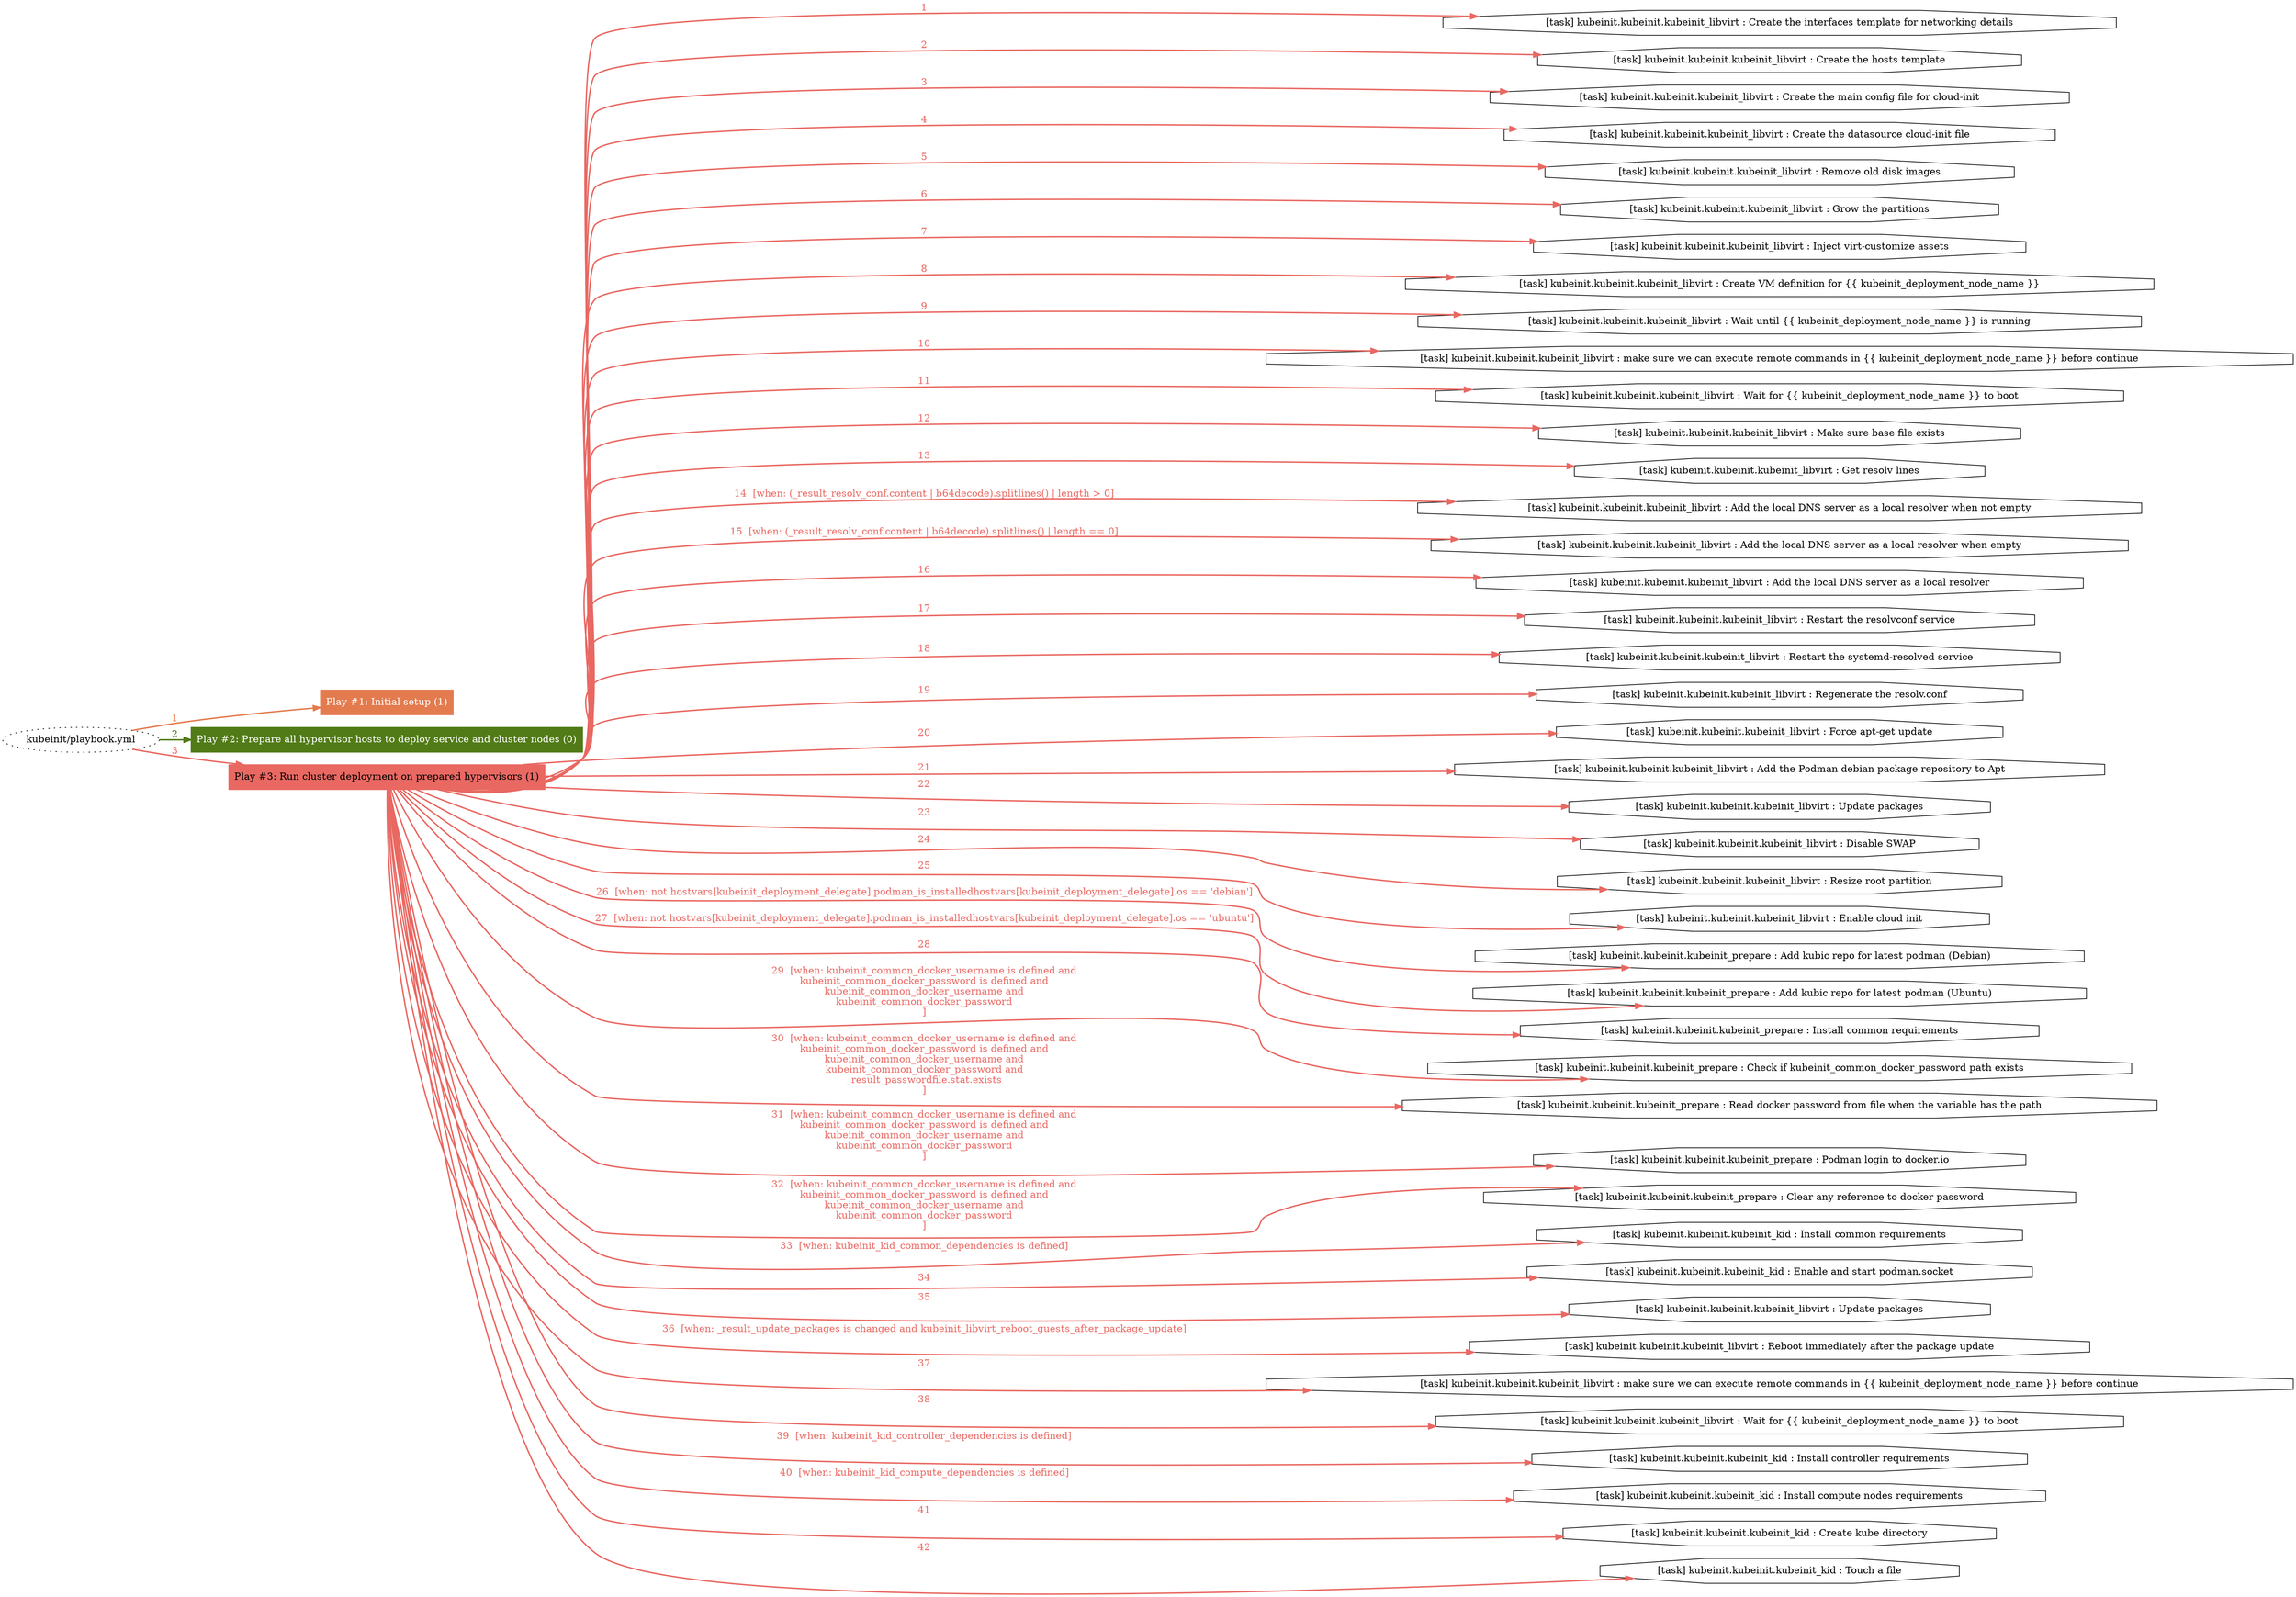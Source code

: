 digraph "kubeinit/playbook.yml "{
	graph [concentrate=true ordering=in rankdir=LR ratio=fill]
	edge [esep=5 sep=10]
	"kubeinit/playbook.yml" [id=root_node style=dotted]
	subgraph "Play #1: Initial setup (1) "{
		"Play #1: Initial setup (1)" [color="#e37b4e" fontcolor="#ffffff" id="play_f569729b-7d48-4867-88ab-4612047213ba" shape=box style=filled tooltip=localhost]
		"kubeinit/playbook.yml" -> "Play #1: Initial setup (1)" [label=1 color="#e37b4e" fontcolor="#e37b4e" id="edge_fdd70405-9143-4866-9c6a-ad76c411036d" style=bold]
	}
	subgraph "Play #2: Prepare all hypervisor hosts to deploy service and cluster nodes (0) "{
		"Play #2: Prepare all hypervisor hosts to deploy service and cluster nodes (0)" [color="#517b17" fontcolor="#ffffff" id="play_359c4803-f8be-44ce-8d0e-d79b53c57db0" shape=box style=filled tooltip=""]
		"kubeinit/playbook.yml" -> "Play #2: Prepare all hypervisor hosts to deploy service and cluster nodes (0)" [label=2 color="#517b17" fontcolor="#517b17" id="edge_0d418b6b-8d4b-4c92-8140-f3d17c1cce86" style=bold]
	}
	subgraph "Play #3: Run cluster deployment on prepared hypervisors (1) "{
		"Play #3: Run cluster deployment on prepared hypervisors (1)" [color="#e96862" fontcolor="#000000" id="play_ba5eb4e0-c057-4574-8d57-15d7940880fd" shape=box style=filled tooltip=localhost]
		"kubeinit/playbook.yml" -> "Play #3: Run cluster deployment on prepared hypervisors (1)" [label=3 color="#e96862" fontcolor="#e96862" id="edge_cc5daaab-04d4-4758-b080-7765a5cfbc76" style=bold]
		"task_3a4e2bed-5413-40d7-8b4c-a6c1239d8e03" [label="[task] kubeinit.kubeinit.kubeinit_libvirt : Create the interfaces template for networking details" id="task_3a4e2bed-5413-40d7-8b4c-a6c1239d8e03" shape=octagon tooltip="[task] kubeinit.kubeinit.kubeinit_libvirt : Create the interfaces template for networking details"]
		"Play #3: Run cluster deployment on prepared hypervisors (1)" -> "task_3a4e2bed-5413-40d7-8b4c-a6c1239d8e03" [label=1 color="#e96862" fontcolor="#e96862" id="edge_b1023b84-7f10-4001-b2fc-90e108f45791" style=bold]
		"task_e011bf7d-1f2b-497f-9ad8-21bb6cb969c7" [label="[task] kubeinit.kubeinit.kubeinit_libvirt : Create the hosts template" id="task_e011bf7d-1f2b-497f-9ad8-21bb6cb969c7" shape=octagon tooltip="[task] kubeinit.kubeinit.kubeinit_libvirt : Create the hosts template"]
		"Play #3: Run cluster deployment on prepared hypervisors (1)" -> "task_e011bf7d-1f2b-497f-9ad8-21bb6cb969c7" [label=2 color="#e96862" fontcolor="#e96862" id="edge_09db4ccc-cd60-48b3-9fcb-6c01e53f850d" style=bold]
		"task_301827ad-f02a-461a-8fd0-07f6c72924a3" [label="[task] kubeinit.kubeinit.kubeinit_libvirt : Create the main config file for cloud-init" id="task_301827ad-f02a-461a-8fd0-07f6c72924a3" shape=octagon tooltip="[task] kubeinit.kubeinit.kubeinit_libvirt : Create the main config file for cloud-init"]
		"Play #3: Run cluster deployment on prepared hypervisors (1)" -> "task_301827ad-f02a-461a-8fd0-07f6c72924a3" [label=3 color="#e96862" fontcolor="#e96862" id="edge_de6b977f-9086-4581-8f03-25030014ac04" style=bold]
		"task_f9d1fae5-7a97-4db4-8a2c-f87a814a8ea3" [label="[task] kubeinit.kubeinit.kubeinit_libvirt : Create the datasource cloud-init file" id="task_f9d1fae5-7a97-4db4-8a2c-f87a814a8ea3" shape=octagon tooltip="[task] kubeinit.kubeinit.kubeinit_libvirt : Create the datasource cloud-init file"]
		"Play #3: Run cluster deployment on prepared hypervisors (1)" -> "task_f9d1fae5-7a97-4db4-8a2c-f87a814a8ea3" [label=4 color="#e96862" fontcolor="#e96862" id="edge_e54ac87a-4e84-442e-a99c-912b444d89e1" style=bold]
		"task_ffed6e5f-d97e-4b3a-ae19-91430c192c7d" [label="[task] kubeinit.kubeinit.kubeinit_libvirt : Remove old disk images" id="task_ffed6e5f-d97e-4b3a-ae19-91430c192c7d" shape=octagon tooltip="[task] kubeinit.kubeinit.kubeinit_libvirt : Remove old disk images"]
		"Play #3: Run cluster deployment on prepared hypervisors (1)" -> "task_ffed6e5f-d97e-4b3a-ae19-91430c192c7d" [label=5 color="#e96862" fontcolor="#e96862" id="edge_433989a1-9426-476e-bb40-00d6bb7ceae1" style=bold]
		"task_74be2bc2-5561-44e7-ad32-63d1542073b1" [label="[task] kubeinit.kubeinit.kubeinit_libvirt : Grow the partitions" id="task_74be2bc2-5561-44e7-ad32-63d1542073b1" shape=octagon tooltip="[task] kubeinit.kubeinit.kubeinit_libvirt : Grow the partitions"]
		"Play #3: Run cluster deployment on prepared hypervisors (1)" -> "task_74be2bc2-5561-44e7-ad32-63d1542073b1" [label=6 color="#e96862" fontcolor="#e96862" id="edge_791225fb-69e1-4ef4-9de0-2dcd08ccf4d2" style=bold]
		"task_1eaff800-c421-44d9-a048-7c15394bbef0" [label="[task] kubeinit.kubeinit.kubeinit_libvirt : Inject virt-customize assets" id="task_1eaff800-c421-44d9-a048-7c15394bbef0" shape=octagon tooltip="[task] kubeinit.kubeinit.kubeinit_libvirt : Inject virt-customize assets"]
		"Play #3: Run cluster deployment on prepared hypervisors (1)" -> "task_1eaff800-c421-44d9-a048-7c15394bbef0" [label=7 color="#e96862" fontcolor="#e96862" id="edge_f1c70869-b53d-42a9-8a04-5f79908c4740" style=bold]
		"task_947a8fca-940c-4af3-8951-907f4acf3fc1" [label="[task] kubeinit.kubeinit.kubeinit_libvirt : Create VM definition for {{ kubeinit_deployment_node_name }}" id="task_947a8fca-940c-4af3-8951-907f4acf3fc1" shape=octagon tooltip="[task] kubeinit.kubeinit.kubeinit_libvirt : Create VM definition for {{ kubeinit_deployment_node_name }}"]
		"Play #3: Run cluster deployment on prepared hypervisors (1)" -> "task_947a8fca-940c-4af3-8951-907f4acf3fc1" [label=8 color="#e96862" fontcolor="#e96862" id="edge_c39be630-0785-48b6-8ea0-7b58b9178667" style=bold]
		"task_19c2a2fe-83cc-45ca-b415-8d7a3c64a3be" [label="[task] kubeinit.kubeinit.kubeinit_libvirt : Wait until {{ kubeinit_deployment_node_name }} is running" id="task_19c2a2fe-83cc-45ca-b415-8d7a3c64a3be" shape=octagon tooltip="[task] kubeinit.kubeinit.kubeinit_libvirt : Wait until {{ kubeinit_deployment_node_name }} is running"]
		"Play #3: Run cluster deployment on prepared hypervisors (1)" -> "task_19c2a2fe-83cc-45ca-b415-8d7a3c64a3be" [label=9 color="#e96862" fontcolor="#e96862" id="edge_1c5364c7-7397-409b-990e-cad556a6130b" style=bold]
		"task_c9298304-0c51-4f0f-90e9-521edd4abfff" [label="[task] kubeinit.kubeinit.kubeinit_libvirt : make sure we can execute remote commands in {{ kubeinit_deployment_node_name }} before continue" id="task_c9298304-0c51-4f0f-90e9-521edd4abfff" shape=octagon tooltip="[task] kubeinit.kubeinit.kubeinit_libvirt : make sure we can execute remote commands in {{ kubeinit_deployment_node_name }} before continue"]
		"Play #3: Run cluster deployment on prepared hypervisors (1)" -> "task_c9298304-0c51-4f0f-90e9-521edd4abfff" [label=10 color="#e96862" fontcolor="#e96862" id="edge_bcb24132-c700-45fa-b670-1b522b5af148" style=bold]
		"task_e709708f-de13-45ff-886e-b28013183ace" [label="[task] kubeinit.kubeinit.kubeinit_libvirt : Wait for {{ kubeinit_deployment_node_name }} to boot" id="task_e709708f-de13-45ff-886e-b28013183ace" shape=octagon tooltip="[task] kubeinit.kubeinit.kubeinit_libvirt : Wait for {{ kubeinit_deployment_node_name }} to boot"]
		"Play #3: Run cluster deployment on prepared hypervisors (1)" -> "task_e709708f-de13-45ff-886e-b28013183ace" [label=11 color="#e96862" fontcolor="#e96862" id="edge_db0e1857-00ea-4003-8d37-4c195d5d9912" style=bold]
		"task_a7b2f632-3d78-4ed6-9cfc-73c34c32902e" [label="[task] kubeinit.kubeinit.kubeinit_libvirt : Make sure base file exists" id="task_a7b2f632-3d78-4ed6-9cfc-73c34c32902e" shape=octagon tooltip="[task] kubeinit.kubeinit.kubeinit_libvirt : Make sure base file exists"]
		"Play #3: Run cluster deployment on prepared hypervisors (1)" -> "task_a7b2f632-3d78-4ed6-9cfc-73c34c32902e" [label=12 color="#e96862" fontcolor="#e96862" id="edge_d40828a1-ba33-44b6-a6e2-ffea744fec46" style=bold]
		"task_efb2900f-b11c-4da8-aeb9-5022976d4b67" [label="[task] kubeinit.kubeinit.kubeinit_libvirt : Get resolv lines" id="task_efb2900f-b11c-4da8-aeb9-5022976d4b67" shape=octagon tooltip="[task] kubeinit.kubeinit.kubeinit_libvirt : Get resolv lines"]
		"Play #3: Run cluster deployment on prepared hypervisors (1)" -> "task_efb2900f-b11c-4da8-aeb9-5022976d4b67" [label=13 color="#e96862" fontcolor="#e96862" id="edge_4c63d490-0a6f-4fbb-a63e-05d01d918d01" style=bold]
		"task_7fd0404a-7a1e-4f5a-81bf-af76c2d2c98b" [label="[task] kubeinit.kubeinit.kubeinit_libvirt : Add the local DNS server as a local resolver when not empty" id="task_7fd0404a-7a1e-4f5a-81bf-af76c2d2c98b" shape=octagon tooltip="[task] kubeinit.kubeinit.kubeinit_libvirt : Add the local DNS server as a local resolver when not empty"]
		"Play #3: Run cluster deployment on prepared hypervisors (1)" -> "task_7fd0404a-7a1e-4f5a-81bf-af76c2d2c98b" [label="14  [when: (_result_resolv_conf.content | b64decode).splitlines() | length > 0]" color="#e96862" fontcolor="#e96862" id="edge_ec1d1c73-bcf9-4332-a1e8-50a2cc6cbb99" style=bold]
		"task_0094f42f-c788-4e6c-929b-a131872fae49" [label="[task] kubeinit.kubeinit.kubeinit_libvirt : Add the local DNS server as a local resolver when empty" id="task_0094f42f-c788-4e6c-929b-a131872fae49" shape=octagon tooltip="[task] kubeinit.kubeinit.kubeinit_libvirt : Add the local DNS server as a local resolver when empty"]
		"Play #3: Run cluster deployment on prepared hypervisors (1)" -> "task_0094f42f-c788-4e6c-929b-a131872fae49" [label="15  [when: (_result_resolv_conf.content | b64decode).splitlines() | length == 0]" color="#e96862" fontcolor="#e96862" id="edge_4af750a9-20d7-42b3-b88a-0c6311907569" style=bold]
		"task_fc16add2-bc7c-42ed-9424-ba5ccde069da" [label="[task] kubeinit.kubeinit.kubeinit_libvirt : Add the local DNS server as a local resolver" id="task_fc16add2-bc7c-42ed-9424-ba5ccde069da" shape=octagon tooltip="[task] kubeinit.kubeinit.kubeinit_libvirt : Add the local DNS server as a local resolver"]
		"Play #3: Run cluster deployment on prepared hypervisors (1)" -> "task_fc16add2-bc7c-42ed-9424-ba5ccde069da" [label=16 color="#e96862" fontcolor="#e96862" id="edge_941c7380-d5d1-4861-925d-8eea84effc35" style=bold]
		"task_ec6a1375-2969-4fcc-bc3c-a9fdd837db11" [label="[task] kubeinit.kubeinit.kubeinit_libvirt : Restart the resolvconf service" id="task_ec6a1375-2969-4fcc-bc3c-a9fdd837db11" shape=octagon tooltip="[task] kubeinit.kubeinit.kubeinit_libvirt : Restart the resolvconf service"]
		"Play #3: Run cluster deployment on prepared hypervisors (1)" -> "task_ec6a1375-2969-4fcc-bc3c-a9fdd837db11" [label=17 color="#e96862" fontcolor="#e96862" id="edge_b2127d64-98d9-4068-ba13-26eeb8112be9" style=bold]
		"task_fa5d38df-0875-4508-ba2e-5bfaf3eb4265" [label="[task] kubeinit.kubeinit.kubeinit_libvirt : Restart the systemd-resolved service" id="task_fa5d38df-0875-4508-ba2e-5bfaf3eb4265" shape=octagon tooltip="[task] kubeinit.kubeinit.kubeinit_libvirt : Restart the systemd-resolved service"]
		"Play #3: Run cluster deployment on prepared hypervisors (1)" -> "task_fa5d38df-0875-4508-ba2e-5bfaf3eb4265" [label=18 color="#e96862" fontcolor="#e96862" id="edge_4a92add7-d009-4174-96d4-66039d0e8c4f" style=bold]
		"task_e1d92c4f-9e06-4c91-9fe1-b074ce73f519" [label="[task] kubeinit.kubeinit.kubeinit_libvirt : Regenerate the resolv.conf" id="task_e1d92c4f-9e06-4c91-9fe1-b074ce73f519" shape=octagon tooltip="[task] kubeinit.kubeinit.kubeinit_libvirt : Regenerate the resolv.conf"]
		"Play #3: Run cluster deployment on prepared hypervisors (1)" -> "task_e1d92c4f-9e06-4c91-9fe1-b074ce73f519" [label=19 color="#e96862" fontcolor="#e96862" id="edge_89ba383b-46ee-4576-8c29-797a718932a6" style=bold]
		"task_2f7aeafa-9659-491a-a292-e1914ae2766e" [label="[task] kubeinit.kubeinit.kubeinit_libvirt : Force apt-get update" id="task_2f7aeafa-9659-491a-a292-e1914ae2766e" shape=octagon tooltip="[task] kubeinit.kubeinit.kubeinit_libvirt : Force apt-get update"]
		"Play #3: Run cluster deployment on prepared hypervisors (1)" -> "task_2f7aeafa-9659-491a-a292-e1914ae2766e" [label=20 color="#e96862" fontcolor="#e96862" id="edge_2a8b8521-66cd-4db1-9ca8-b471e593f252" style=bold]
		"task_4f306f55-e169-4f24-aa34-f3289f9e45bf" [label="[task] kubeinit.kubeinit.kubeinit_libvirt : Add the Podman debian package repository to Apt" id="task_4f306f55-e169-4f24-aa34-f3289f9e45bf" shape=octagon tooltip="[task] kubeinit.kubeinit.kubeinit_libvirt : Add the Podman debian package repository to Apt"]
		"Play #3: Run cluster deployment on prepared hypervisors (1)" -> "task_4f306f55-e169-4f24-aa34-f3289f9e45bf" [label=21 color="#e96862" fontcolor="#e96862" id="edge_99c51e99-ec87-4eaf-b5b5-437b25ef129b" style=bold]
		"task_44d3ddcb-fdad-4a39-b5c6-ec63ac907022" [label="[task] kubeinit.kubeinit.kubeinit_libvirt : Update packages" id="task_44d3ddcb-fdad-4a39-b5c6-ec63ac907022" shape=octagon tooltip="[task] kubeinit.kubeinit.kubeinit_libvirt : Update packages"]
		"Play #3: Run cluster deployment on prepared hypervisors (1)" -> "task_44d3ddcb-fdad-4a39-b5c6-ec63ac907022" [label=22 color="#e96862" fontcolor="#e96862" id="edge_8c680e9c-22b2-45b5-be20-b5ec3f4911d4" style=bold]
		"task_58809628-20d4-4733-8908-033936e4e7b1" [label="[task] kubeinit.kubeinit.kubeinit_libvirt : Disable SWAP" id="task_58809628-20d4-4733-8908-033936e4e7b1" shape=octagon tooltip="[task] kubeinit.kubeinit.kubeinit_libvirt : Disable SWAP"]
		"Play #3: Run cluster deployment on prepared hypervisors (1)" -> "task_58809628-20d4-4733-8908-033936e4e7b1" [label=23 color="#e96862" fontcolor="#e96862" id="edge_66445004-8475-42f4-aed8-2cf76e8857e0" style=bold]
		"task_683d4156-9abe-4ed6-b6f8-6c31a2781423" [label="[task] kubeinit.kubeinit.kubeinit_libvirt : Resize root partition" id="task_683d4156-9abe-4ed6-b6f8-6c31a2781423" shape=octagon tooltip="[task] kubeinit.kubeinit.kubeinit_libvirt : Resize root partition"]
		"Play #3: Run cluster deployment on prepared hypervisors (1)" -> "task_683d4156-9abe-4ed6-b6f8-6c31a2781423" [label=24 color="#e96862" fontcolor="#e96862" id="edge_ecf51008-417f-4e21-a1d1-c50238c9ca56" style=bold]
		"task_b3b130e5-17ab-4b42-8606-e995d8f713b9" [label="[task] kubeinit.kubeinit.kubeinit_libvirt : Enable cloud init" id="task_b3b130e5-17ab-4b42-8606-e995d8f713b9" shape=octagon tooltip="[task] kubeinit.kubeinit.kubeinit_libvirt : Enable cloud init"]
		"Play #3: Run cluster deployment on prepared hypervisors (1)" -> "task_b3b130e5-17ab-4b42-8606-e995d8f713b9" [label=25 color="#e96862" fontcolor="#e96862" id="edge_c18ef342-227a-4f04-99ce-129fd4676a7d" style=bold]
		"task_ddde3f99-e13d-4f36-8327-88c4a95f9305" [label="[task] kubeinit.kubeinit.kubeinit_prepare : Add kubic repo for latest podman (Debian)" id="task_ddde3f99-e13d-4f36-8327-88c4a95f9305" shape=octagon tooltip="[task] kubeinit.kubeinit.kubeinit_prepare : Add kubic repo for latest podman (Debian)"]
		"Play #3: Run cluster deployment on prepared hypervisors (1)" -> "task_ddde3f99-e13d-4f36-8327-88c4a95f9305" [label="26  [when: not hostvars[kubeinit_deployment_delegate].podman_is_installedhostvars[kubeinit_deployment_delegate].os == 'debian']" color="#e96862" fontcolor="#e96862" id="edge_2d38a5f5-faae-4457-8cef-7f9e9a5b85cb" style=bold]
		"task_fc323344-b1e6-4b0a-a51a-94f825081171" [label="[task] kubeinit.kubeinit.kubeinit_prepare : Add kubic repo for latest podman (Ubuntu)" id="task_fc323344-b1e6-4b0a-a51a-94f825081171" shape=octagon tooltip="[task] kubeinit.kubeinit.kubeinit_prepare : Add kubic repo for latest podman (Ubuntu)"]
		"Play #3: Run cluster deployment on prepared hypervisors (1)" -> "task_fc323344-b1e6-4b0a-a51a-94f825081171" [label="27  [when: not hostvars[kubeinit_deployment_delegate].podman_is_installedhostvars[kubeinit_deployment_delegate].os == 'ubuntu']" color="#e96862" fontcolor="#e96862" id="edge_cb588b0f-7b64-4b4f-8f80-dca812b57ba3" style=bold]
		"task_76ff691c-17db-4aca-a8d5-320c159e293e" [label="[task] kubeinit.kubeinit.kubeinit_prepare : Install common requirements" id="task_76ff691c-17db-4aca-a8d5-320c159e293e" shape=octagon tooltip="[task] kubeinit.kubeinit.kubeinit_prepare : Install common requirements"]
		"Play #3: Run cluster deployment on prepared hypervisors (1)" -> "task_76ff691c-17db-4aca-a8d5-320c159e293e" [label=28 color="#e96862" fontcolor="#e96862" id="edge_182a73fa-2673-4753-853f-d4810c0512c6" style=bold]
		"task_517fa2a3-9af1-4ecf-a9c2-7485391b6125" [label="[task] kubeinit.kubeinit.kubeinit_prepare : Check if kubeinit_common_docker_password path exists" id="task_517fa2a3-9af1-4ecf-a9c2-7485391b6125" shape=octagon tooltip="[task] kubeinit.kubeinit.kubeinit_prepare : Check if kubeinit_common_docker_password path exists"]
		"Play #3: Run cluster deployment on prepared hypervisors (1)" -> "task_517fa2a3-9af1-4ecf-a9c2-7485391b6125" [label="29  [when: kubeinit_common_docker_username is defined and
kubeinit_common_docker_password is defined and
kubeinit_common_docker_username and
kubeinit_common_docker_password
]" color="#e96862" fontcolor="#e96862" id="edge_2ff1f976-e7c7-4d79-81e3-b3c02cf86a3b" style=bold]
		"task_64c40285-2dd4-4e48-969d-e5b13da28af5" [label="[task] kubeinit.kubeinit.kubeinit_prepare : Read docker password from file when the variable has the path" id="task_64c40285-2dd4-4e48-969d-e5b13da28af5" shape=octagon tooltip="[task] kubeinit.kubeinit.kubeinit_prepare : Read docker password from file when the variable has the path"]
		"Play #3: Run cluster deployment on prepared hypervisors (1)" -> "task_64c40285-2dd4-4e48-969d-e5b13da28af5" [label="30  [when: kubeinit_common_docker_username is defined and
kubeinit_common_docker_password is defined and
kubeinit_common_docker_username and
kubeinit_common_docker_password and
_result_passwordfile.stat.exists
]" color="#e96862" fontcolor="#e96862" id="edge_26eb0d42-2e86-4462-9223-b01b6e58016d" style=bold]
		"task_6e48776e-5bbf-4eeb-a45c-ec0854d96ccc" [label="[task] kubeinit.kubeinit.kubeinit_prepare : Podman login to docker.io" id="task_6e48776e-5bbf-4eeb-a45c-ec0854d96ccc" shape=octagon tooltip="[task] kubeinit.kubeinit.kubeinit_prepare : Podman login to docker.io"]
		"Play #3: Run cluster deployment on prepared hypervisors (1)" -> "task_6e48776e-5bbf-4eeb-a45c-ec0854d96ccc" [label="31  [when: kubeinit_common_docker_username is defined and
kubeinit_common_docker_password is defined and
kubeinit_common_docker_username and
kubeinit_common_docker_password
]" color="#e96862" fontcolor="#e96862" id="edge_3e1f86a0-0ac7-4ec5-b64e-34973d93b082" style=bold]
		"task_7dd6f12a-de81-499b-bf23-95495c3e3b25" [label="[task] kubeinit.kubeinit.kubeinit_prepare : Clear any reference to docker password" id="task_7dd6f12a-de81-499b-bf23-95495c3e3b25" shape=octagon tooltip="[task] kubeinit.kubeinit.kubeinit_prepare : Clear any reference to docker password"]
		"Play #3: Run cluster deployment on prepared hypervisors (1)" -> "task_7dd6f12a-de81-499b-bf23-95495c3e3b25" [label="32  [when: kubeinit_common_docker_username is defined and
kubeinit_common_docker_password is defined and
kubeinit_common_docker_username and
kubeinit_common_docker_password
]" color="#e96862" fontcolor="#e96862" id="edge_78581e21-b4cc-4bff-8a67-6947e3df5b37" style=bold]
		"task_e9635f55-9c3f-48ce-8931-11f6dd7413be" [label="[task] kubeinit.kubeinit.kubeinit_kid : Install common requirements" id="task_e9635f55-9c3f-48ce-8931-11f6dd7413be" shape=octagon tooltip="[task] kubeinit.kubeinit.kubeinit_kid : Install common requirements"]
		"Play #3: Run cluster deployment on prepared hypervisors (1)" -> "task_e9635f55-9c3f-48ce-8931-11f6dd7413be" [label="33  [when: kubeinit_kid_common_dependencies is defined]" color="#e96862" fontcolor="#e96862" id="edge_261c3289-62f5-475d-bd0b-93a289e85441" style=bold]
		"task_ff57e516-1d50-4cf3-9282-181038df27af" [label="[task] kubeinit.kubeinit.kubeinit_kid : Enable and start podman.socket" id="task_ff57e516-1d50-4cf3-9282-181038df27af" shape=octagon tooltip="[task] kubeinit.kubeinit.kubeinit_kid : Enable and start podman.socket"]
		"Play #3: Run cluster deployment on prepared hypervisors (1)" -> "task_ff57e516-1d50-4cf3-9282-181038df27af" [label=34 color="#e96862" fontcolor="#e96862" id="edge_b9c3be19-a6dd-4a8c-9a98-81961802838a" style=bold]
		"task_9af2e2f2-a2f5-4007-bfef-2fe5a854e569" [label="[task] kubeinit.kubeinit.kubeinit_libvirt : Update packages" id="task_9af2e2f2-a2f5-4007-bfef-2fe5a854e569" shape=octagon tooltip="[task] kubeinit.kubeinit.kubeinit_libvirt : Update packages"]
		"Play #3: Run cluster deployment on prepared hypervisors (1)" -> "task_9af2e2f2-a2f5-4007-bfef-2fe5a854e569" [label=35 color="#e96862" fontcolor="#e96862" id="edge_2fea75dd-0e87-484f-9318-b7d4311badca" style=bold]
		"task_e5d9c9cb-58db-42e7-b5af-877b06f32b27" [label="[task] kubeinit.kubeinit.kubeinit_libvirt : Reboot immediately after the package update" id="task_e5d9c9cb-58db-42e7-b5af-877b06f32b27" shape=octagon tooltip="[task] kubeinit.kubeinit.kubeinit_libvirt : Reboot immediately after the package update"]
		"Play #3: Run cluster deployment on prepared hypervisors (1)" -> "task_e5d9c9cb-58db-42e7-b5af-877b06f32b27" [label="36  [when: _result_update_packages is changed and kubeinit_libvirt_reboot_guests_after_package_update]" color="#e96862" fontcolor="#e96862" id="edge_0eecf828-b259-4da8-bcc9-a0137a849700" style=bold]
		"task_255c9f7c-ff2b-47e6-8b95-eefa2d01292e" [label="[task] kubeinit.kubeinit.kubeinit_libvirt : make sure we can execute remote commands in {{ kubeinit_deployment_node_name }} before continue" id="task_255c9f7c-ff2b-47e6-8b95-eefa2d01292e" shape=octagon tooltip="[task] kubeinit.kubeinit.kubeinit_libvirt : make sure we can execute remote commands in {{ kubeinit_deployment_node_name }} before continue"]
		"Play #3: Run cluster deployment on prepared hypervisors (1)" -> "task_255c9f7c-ff2b-47e6-8b95-eefa2d01292e" [label=37 color="#e96862" fontcolor="#e96862" id="edge_f517c73c-0c7e-4ffc-bcee-db339b3a8be8" style=bold]
		"task_09f8c773-21c5-4248-9401-d9a8a6606278" [label="[task] kubeinit.kubeinit.kubeinit_libvirt : Wait for {{ kubeinit_deployment_node_name }} to boot" id="task_09f8c773-21c5-4248-9401-d9a8a6606278" shape=octagon tooltip="[task] kubeinit.kubeinit.kubeinit_libvirt : Wait for {{ kubeinit_deployment_node_name }} to boot"]
		"Play #3: Run cluster deployment on prepared hypervisors (1)" -> "task_09f8c773-21c5-4248-9401-d9a8a6606278" [label=38 color="#e96862" fontcolor="#e96862" id="edge_5cb6f6e9-d866-4660-84df-b7351dbc3d85" style=bold]
		"task_b0a85e43-c974-4757-a3f1-f310268e983c" [label="[task] kubeinit.kubeinit.kubeinit_kid : Install controller requirements" id="task_b0a85e43-c974-4757-a3f1-f310268e983c" shape=octagon tooltip="[task] kubeinit.kubeinit.kubeinit_kid : Install controller requirements"]
		"Play #3: Run cluster deployment on prepared hypervisors (1)" -> "task_b0a85e43-c974-4757-a3f1-f310268e983c" [label="39  [when: kubeinit_kid_controller_dependencies is defined]" color="#e96862" fontcolor="#e96862" id="edge_8bbf8d87-407e-48a0-bc75-dcd668f2636c" style=bold]
		"task_3fa38a99-00be-459d-b665-32c039bc8ca2" [label="[task] kubeinit.kubeinit.kubeinit_kid : Install compute nodes requirements" id="task_3fa38a99-00be-459d-b665-32c039bc8ca2" shape=octagon tooltip="[task] kubeinit.kubeinit.kubeinit_kid : Install compute nodes requirements"]
		"Play #3: Run cluster deployment on prepared hypervisors (1)" -> "task_3fa38a99-00be-459d-b665-32c039bc8ca2" [label="40  [when: kubeinit_kid_compute_dependencies is defined]" color="#e96862" fontcolor="#e96862" id="edge_aefd3678-73ef-4ae0-9540-8595b2c0379f" style=bold]
		"task_15846b9b-0fe0-4d40-a267-fb903021bc6a" [label="[task] kubeinit.kubeinit.kubeinit_kid : Create kube directory" id="task_15846b9b-0fe0-4d40-a267-fb903021bc6a" shape=octagon tooltip="[task] kubeinit.kubeinit.kubeinit_kid : Create kube directory"]
		"Play #3: Run cluster deployment on prepared hypervisors (1)" -> "task_15846b9b-0fe0-4d40-a267-fb903021bc6a" [label=41 color="#e96862" fontcolor="#e96862" id="edge_e5cd0e72-8ad6-4448-8044-dcc32692d726" style=bold]
		"task_e1bb3c67-e2fc-4ac2-bcc9-50804bf7a312" [label="[task] kubeinit.kubeinit.kubeinit_kid : Touch a file" id="task_e1bb3c67-e2fc-4ac2-bcc9-50804bf7a312" shape=octagon tooltip="[task] kubeinit.kubeinit.kubeinit_kid : Touch a file"]
		"Play #3: Run cluster deployment on prepared hypervisors (1)" -> "task_e1bb3c67-e2fc-4ac2-bcc9-50804bf7a312" [label=42 color="#e96862" fontcolor="#e96862" id="edge_fca1b3b3-2486-485d-82c0-4ddfa7cbf584" style=bold]
	}
}
